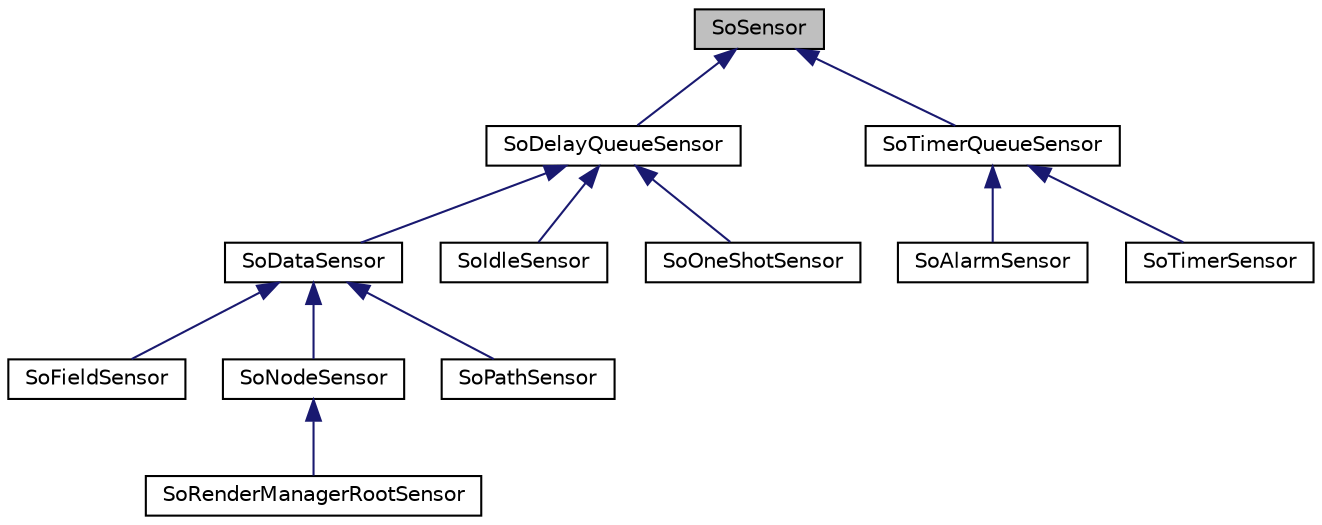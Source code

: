 digraph "SoSensor"
{
 // LATEX_PDF_SIZE
  edge [fontname="Helvetica",fontsize="10",labelfontname="Helvetica",labelfontsize="10"];
  node [fontname="Helvetica",fontsize="10",shape=record];
  Node1 [label="SoSensor",height=0.2,width=0.4,color="black", fillcolor="grey75", style="filled", fontcolor="black",tooltip="The SoSensor class is the abstract base class for all sensors."];
  Node1 -> Node2 [dir="back",color="midnightblue",fontsize="10",style="solid",fontname="Helvetica"];
  Node2 [label="SoDelayQueueSensor",height=0.2,width=0.4,color="black", fillcolor="white", style="filled",URL="$classSoDelayQueueSensor.html",tooltip="The SoDelayQueueSensor class is the abstract base class for priority scheduled sensors."];
  Node2 -> Node3 [dir="back",color="midnightblue",fontsize="10",style="solid",fontname="Helvetica"];
  Node3 [label="SoDataSensor",height=0.2,width=0.4,color="black", fillcolor="white", style="filled",URL="$classSoDataSensor.html",tooltip="The SoDataSensor class is the abstract base class for sensors monitoring changes in a scene graph."];
  Node3 -> Node4 [dir="back",color="midnightblue",fontsize="10",style="solid",fontname="Helvetica"];
  Node4 [label="SoFieldSensor",height=0.2,width=0.4,color="black", fillcolor="white", style="filled",URL="$classSoFieldSensor.html",tooltip="The SoFieldSensor class detects changes to a field."];
  Node3 -> Node5 [dir="back",color="midnightblue",fontsize="10",style="solid",fontname="Helvetica"];
  Node5 [label="SoNodeSensor",height=0.2,width=0.4,color="black", fillcolor="white", style="filled",URL="$classSoNodeSensor.html",tooltip="The SoNodeSensor class detects changes to nodes."];
  Node5 -> Node6 [dir="back",color="midnightblue",fontsize="10",style="solid",fontname="Helvetica"];
  Node6 [label="SoRenderManagerRootSensor",height=0.2,width=0.4,color="black", fillcolor="white", style="filled",URL="$classSoRenderManagerRootSensor.html",tooltip=" "];
  Node3 -> Node7 [dir="back",color="midnightblue",fontsize="10",style="solid",fontname="Helvetica"];
  Node7 [label="SoPathSensor",height=0.2,width=0.4,color="black", fillcolor="white", style="filled",URL="$classSoPathSensor.html",tooltip="The SoPathSensor class detects changes to paths."];
  Node2 -> Node8 [dir="back",color="midnightblue",fontsize="10",style="solid",fontname="Helvetica"];
  Node8 [label="SoIdleSensor",height=0.2,width=0.4,color="black", fillcolor="white", style="filled",URL="$classSoIdleSensor.html",tooltip="The SoIdleSensor class is a sensor which will trigger as soon as the application is idle."];
  Node2 -> Node9 [dir="back",color="midnightblue",fontsize="10",style="solid",fontname="Helvetica"];
  Node9 [label="SoOneShotSensor",height=0.2,width=0.4,color="black", fillcolor="white", style="filled",URL="$classSoOneShotSensor.html",tooltip="The SoOneShotSensor class is a sensor which will trigger once."];
  Node1 -> Node10 [dir="back",color="midnightblue",fontsize="10",style="solid",fontname="Helvetica"];
  Node10 [label="SoTimerQueueSensor",height=0.2,width=0.4,color="black", fillcolor="white", style="filled",URL="$classSoTimerQueueSensor.html",tooltip="The SoTimerQueueSensor class is the abstract base class for sensors triggering on certain timer event..."];
  Node10 -> Node11 [dir="back",color="midnightblue",fontsize="10",style="solid",fontname="Helvetica"];
  Node11 [label="SoAlarmSensor",height=0.2,width=0.4,color="black", fillcolor="white", style="filled",URL="$classSoAlarmSensor.html",tooltip="The SoAlarmSensor class is a sensor which will trigger once at a specified time."];
  Node10 -> Node12 [dir="back",color="midnightblue",fontsize="10",style="solid",fontname="Helvetica"];
  Node12 [label="SoTimerSensor",height=0.2,width=0.4,color="black", fillcolor="white", style="filled",URL="$classSoTimerSensor.html",tooltip="The SoTimerSensor class is a sensor which will trigger at given intervals."];
}
